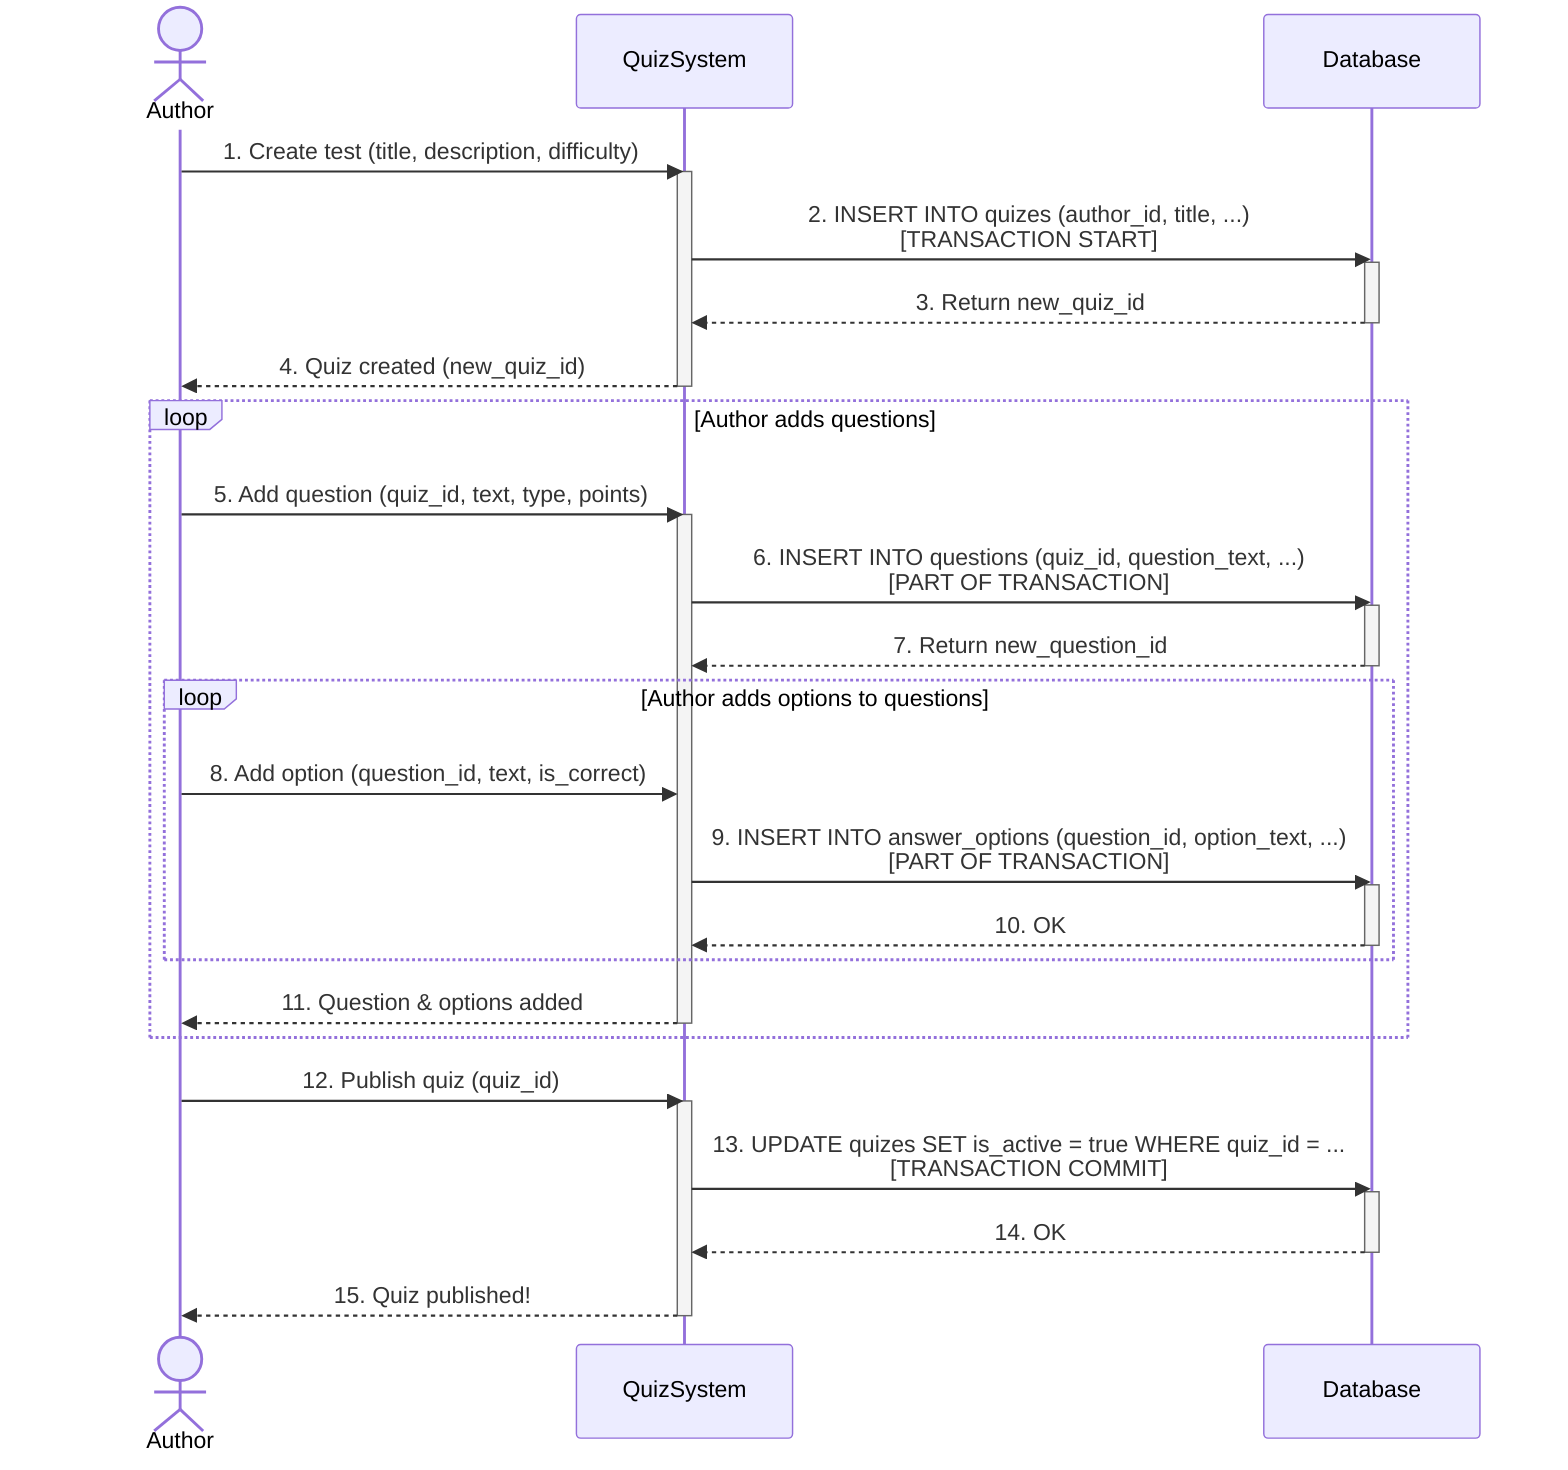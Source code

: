 sequenceDiagram
    actor Author
    participant QuizSystem
    participant Database


    Author->>QuizSystem: 1. Create test (title, description, difficulty)
    activate QuizSystem
    

    QuizSystem->>Database: 2. INSERT INTO quizes (author_id, title, ...)<br/>[TRANSACTION START]
    activate Database
    Database-->>QuizSystem: 3. Return new_quiz_id
    deactivate Database
    

    QuizSystem-->>Author: 4. Quiz created (new_quiz_id)
    deactivate QuizSystem


    loop Author adds questions
        Author->>QuizSystem: 5. Add question (quiz_id, text, type, points)
        activate QuizSystem
        

        QuizSystem->>Database: 6. INSERT INTO questions (quiz_id, question_text, ...)<br/>[PART OF TRANSACTION]
        activate Database
        Database-->>QuizSystem: 7. Return new_question_id
        deactivate Database

  
        loop Author adds options to questions
            Author->>QuizSystem: 8. Add option (question_id, text, is_correct)
            
        
            QuizSystem->>Database: 9. INSERT INTO answer_options (question_id, option_text, ...)<br/>[PART OF TRANSACTION]
            activate Database
            Database-->>QuizSystem: 10. OK
            deactivate Database
        end
        
        QuizSystem-->>Author: 11. Question & options added
        deactivate QuizSystem
    end

    Author->>QuizSystem: 12. Publish quiz (quiz_id)
    activate QuizSystem
    
    QuizSystem->>Database: 13. UPDATE quizes SET is_active = true WHERE quiz_id = ...<br/>[TRANSACTION COMMIT]
    activate Database
    Database-->>QuizSystem: 14. OK
    deactivate Database
    
    QuizSystem-->>Author: 15. Quiz published!
    deactivate QuizSystem